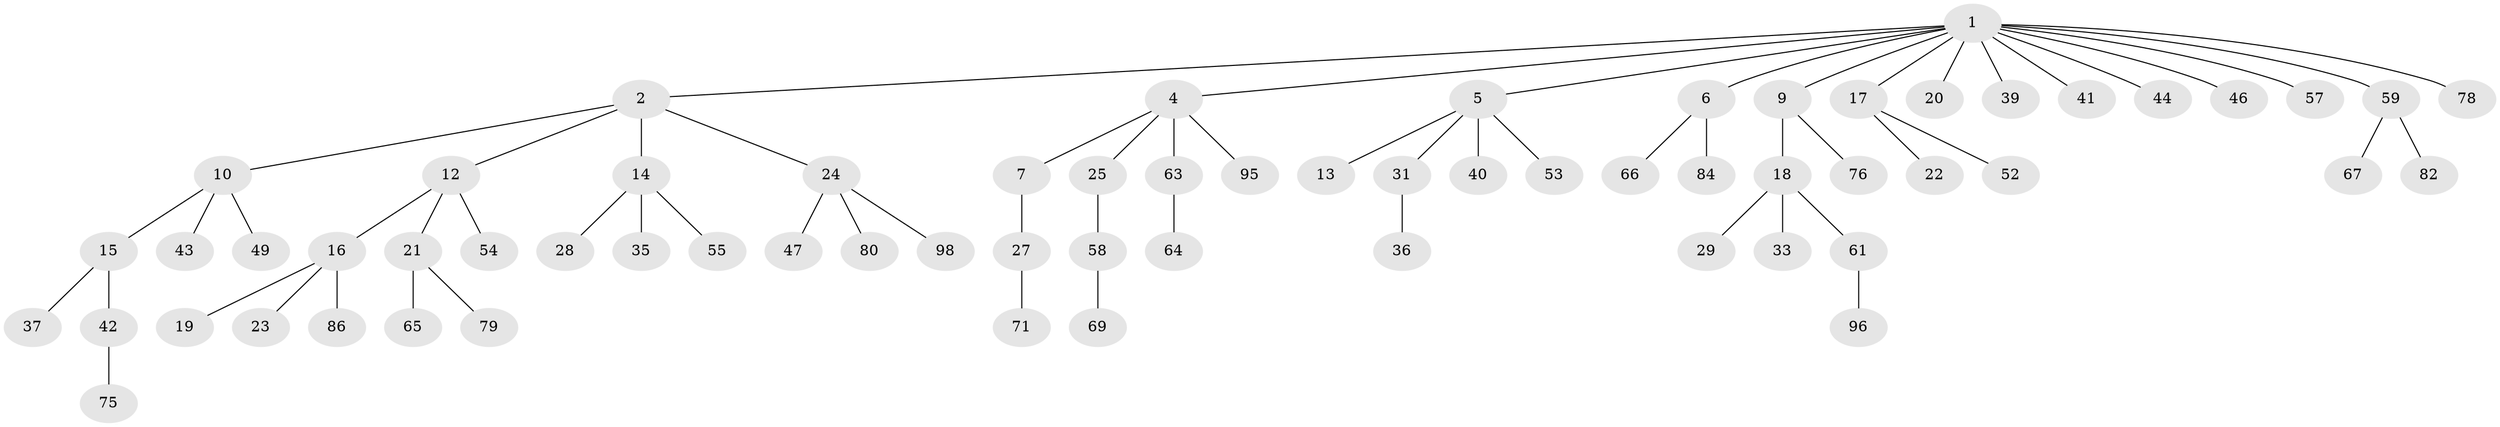 // Generated by graph-tools (version 1.1) at 2025/24/03/03/25 07:24:05]
// undirected, 65 vertices, 64 edges
graph export_dot {
graph [start="1"]
  node [color=gray90,style=filled];
  1 [super="+3"];
  2 [super="+8"];
  4 [super="+60"];
  5 [super="+11"];
  6 [super="+89"];
  7 [super="+62"];
  9;
  10 [super="+26"];
  12 [super="+70"];
  13 [super="+97"];
  14 [super="+34"];
  15 [super="+72"];
  16 [super="+51"];
  17 [super="+50"];
  18 [super="+32"];
  19 [super="+77"];
  20;
  21 [super="+38"];
  22 [super="+30"];
  23;
  24 [super="+45"];
  25;
  27 [super="+48"];
  28 [super="+68"];
  29;
  31 [super="+56"];
  33;
  35;
  36 [super="+94"];
  37;
  39;
  40;
  41;
  42 [super="+83"];
  43;
  44;
  46;
  47 [super="+99"];
  49;
  52;
  53;
  54;
  55;
  57;
  58 [super="+85"];
  59 [super="+73"];
  61 [super="+74"];
  63 [super="+93"];
  64;
  65;
  66;
  67;
  69 [super="+91"];
  71 [super="+92"];
  75;
  76 [super="+87"];
  78 [super="+81"];
  79;
  80;
  82 [super="+90"];
  84 [super="+88"];
  86;
  95;
  96;
  98;
  1 -- 2;
  1 -- 5;
  1 -- 17;
  1 -- 39;
  1 -- 41;
  1 -- 46;
  1 -- 78;
  1 -- 4;
  1 -- 6;
  1 -- 9;
  1 -- 44;
  1 -- 20;
  1 -- 57;
  1 -- 59;
  2 -- 14;
  2 -- 24;
  2 -- 10;
  2 -- 12;
  4 -- 7;
  4 -- 25;
  4 -- 63;
  4 -- 95;
  5 -- 31;
  5 -- 40;
  5 -- 13;
  5 -- 53;
  6 -- 66;
  6 -- 84;
  7 -- 27;
  9 -- 18;
  9 -- 76;
  10 -- 15;
  10 -- 49;
  10 -- 43;
  12 -- 16;
  12 -- 21;
  12 -- 54;
  14 -- 28;
  14 -- 55;
  14 -- 35;
  15 -- 37;
  15 -- 42;
  16 -- 19;
  16 -- 23;
  16 -- 86;
  17 -- 22;
  17 -- 52;
  18 -- 29;
  18 -- 33;
  18 -- 61;
  21 -- 65;
  21 -- 79;
  24 -- 98;
  24 -- 80;
  24 -- 47;
  25 -- 58;
  27 -- 71;
  31 -- 36;
  42 -- 75;
  58 -- 69;
  59 -- 67;
  59 -- 82;
  61 -- 96;
  63 -- 64;
}
